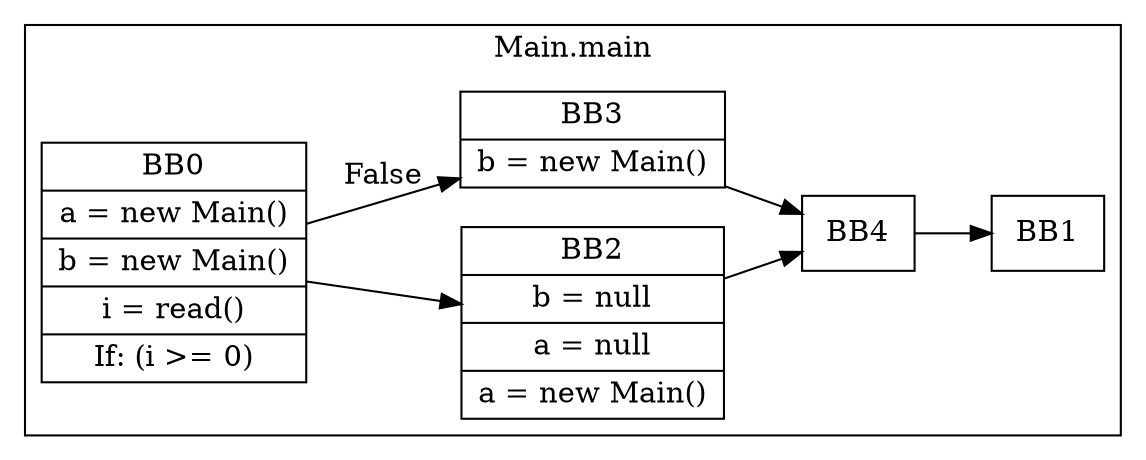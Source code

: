 digraph G {
  graph [ rankdir = "LR" ];
  subgraph cluster_0 {
    label = "Main.main"
    M0_BB0 [
      shape="record"
      label="BB0|a = new Main()|b = new Main()|i = read()|If: (i \>= 0)"
    ];
    M0_BB0 -> M0_BB2;
    M0_BB0 -> M0_BB3 [label="False"];
    M0_BB1 [
      shape="record"
      label="BB1"
    ];
    M0_BB2 [
      shape="record"
      label="BB2|b = null|a = null|a = new Main()"
    ];
    M0_BB2 -> M0_BB4;
    M0_BB3 [
      shape="record"
      label="BB3|b = new Main()"
    ];
    M0_BB3 -> M0_BB4;
    M0_BB4 [
      shape="record"
      label="BB4"
    ];
    M0_BB4 -> M0_BB1;
  }
}

